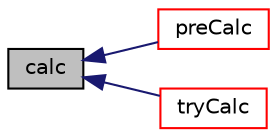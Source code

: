 digraph "calc"
{
  bgcolor="transparent";
  edge [fontname="Helvetica",fontsize="10",labelfontname="Helvetica",labelfontsize="10"];
  node [fontname="Helvetica",fontsize="10",shape=record];
  rankdir="LR";
  Node1 [label="calc",height=0.2,width=0.4,color="black", fillcolor="grey75", style="filled", fontcolor="black"];
  Node1 -> Node2 [dir="back",color="midnightblue",fontsize="10",style="solid",fontname="Helvetica"];
  Node2 [label="preCalc",height=0.2,width=0.4,color="red",URL="$a00195.html#a09aa9fc98dbd149e797bbe7c7e07b6d3",tooltip="Pre-time loop calculations. "];
  Node1 -> Node3 [dir="back",color="midnightblue",fontsize="10",style="solid",fontname="Helvetica"];
  Node3 [label="tryCalc",height=0.2,width=0.4,color="red",URL="$a00195.html#af465912d58eb69ca71d1478c072baf01",tooltip="Time loop calculations. "];
}
